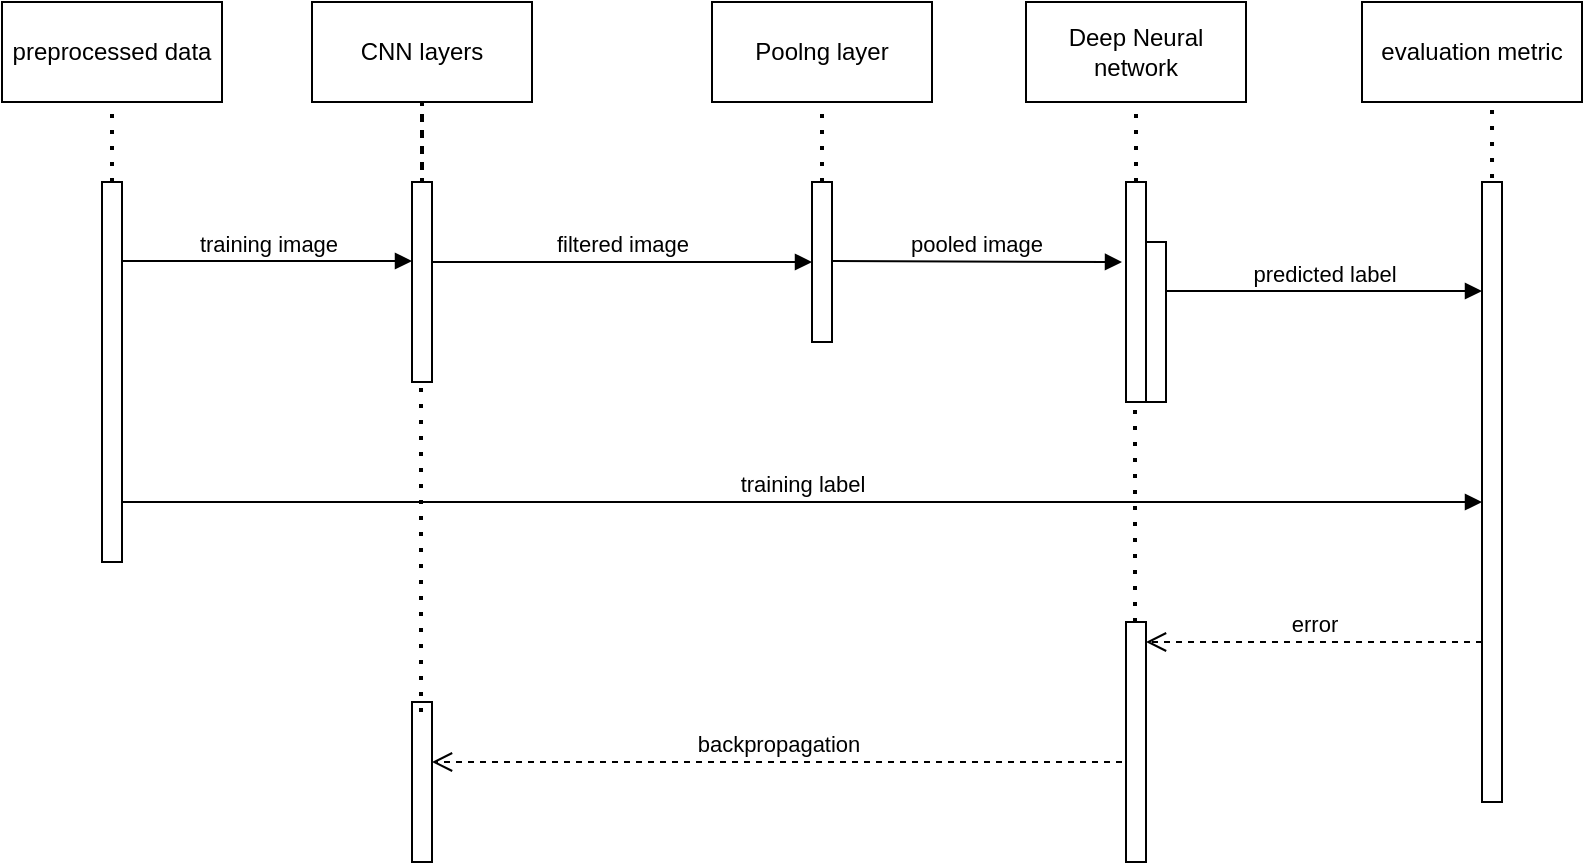 <mxfile version="22.0.4" type="github">
  <diagram name="Page-1" id="2YBvvXClWsGukQMizWep">
    <mxGraphModel dx="1288" dy="525" grid="1" gridSize="10" guides="1" tooltips="1" connect="1" arrows="1" fold="1" page="1" pageScale="1" pageWidth="850" pageHeight="1100" math="0" shadow="0">
      <root>
        <mxCell id="0" />
        <mxCell id="1" parent="0" />
        <mxCell id="W9sdgHJtQuYZdC21zzfx-1" value="preprocessed data" style="html=1;whiteSpace=wrap;" vertex="1" parent="1">
          <mxGeometry x="10" y="30" width="110" height="50" as="geometry" />
        </mxCell>
        <mxCell id="W9sdgHJtQuYZdC21zzfx-2" value="CNN layers" style="html=1;whiteSpace=wrap;" vertex="1" parent="1">
          <mxGeometry x="165" y="30" width="110" height="50" as="geometry" />
        </mxCell>
        <mxCell id="W9sdgHJtQuYZdC21zzfx-3" value="Poolng layer" style="html=1;whiteSpace=wrap;" vertex="1" parent="1">
          <mxGeometry x="365" y="30" width="110" height="50" as="geometry" />
        </mxCell>
        <mxCell id="W9sdgHJtQuYZdC21zzfx-4" value="Deep Neural network" style="html=1;whiteSpace=wrap;" vertex="1" parent="1">
          <mxGeometry x="522" y="30" width="110" height="50" as="geometry" />
        </mxCell>
        <mxCell id="W9sdgHJtQuYZdC21zzfx-6" value="" style="endArrow=none;dashed=1;html=1;dashPattern=1 3;strokeWidth=2;rounded=0;entryX=0.5;entryY=1;entryDx=0;entryDy=0;exitX=0.5;exitY=1;exitDx=0;exitDy=0;" edge="1" parent="1" source="W9sdgHJtQuYZdC21zzfx-2" target="W9sdgHJtQuYZdC21zzfx-2">
          <mxGeometry width="50" height="50" relative="1" as="geometry">
            <mxPoint x="30" y="130" as="sourcePoint" />
            <mxPoint x="30" y="90" as="targetPoint" />
            <Array as="points">
              <mxPoint x="220" y="120" />
            </Array>
          </mxGeometry>
        </mxCell>
        <mxCell id="W9sdgHJtQuYZdC21zzfx-7" value="" style="endArrow=none;dashed=1;html=1;dashPattern=1 3;strokeWidth=2;rounded=0;entryX=0.5;entryY=1;entryDx=0;entryDy=0;" edge="1" parent="1" target="W9sdgHJtQuYZdC21zzfx-3">
          <mxGeometry width="50" height="50" relative="1" as="geometry">
            <mxPoint x="420" y="120" as="sourcePoint" />
            <mxPoint x="445" y="200" as="targetPoint" />
          </mxGeometry>
        </mxCell>
        <mxCell id="W9sdgHJtQuYZdC21zzfx-8" value="" style="endArrow=none;dashed=1;html=1;dashPattern=1 3;strokeWidth=2;rounded=0;entryX=0.5;entryY=1;entryDx=0;entryDy=0;" edge="1" parent="1" target="W9sdgHJtQuYZdC21zzfx-4">
          <mxGeometry width="50" height="50" relative="1" as="geometry">
            <mxPoint x="577" y="120" as="sourcePoint" />
            <mxPoint x="442" y="200" as="targetPoint" />
          </mxGeometry>
        </mxCell>
        <mxCell id="W9sdgHJtQuYZdC21zzfx-9" value="" style="html=1;points=[[0,0,0,0,5],[0,1,0,0,-5],[1,0,0,0,5],[1,1,0,0,-5]];perimeter=orthogonalPerimeter;outlineConnect=0;targetShapes=umlLifeline;portConstraint=eastwest;newEdgeStyle={&quot;curved&quot;:0,&quot;rounded&quot;:0};" vertex="1" parent="1">
          <mxGeometry x="60" y="120" width="10" height="190" as="geometry" />
        </mxCell>
        <mxCell id="W9sdgHJtQuYZdC21zzfx-10" value="" style="html=1;points=[[0,0,0,0,5],[0,1,0,0,-5],[1,0,0,0,5],[1,1,0,0,-5]];perimeter=orthogonalPerimeter;outlineConnect=0;targetShapes=umlLifeline;portConstraint=eastwest;newEdgeStyle={&quot;curved&quot;:0,&quot;rounded&quot;:0};" vertex="1" parent="1">
          <mxGeometry x="215" y="120" width="10" height="100" as="geometry" />
        </mxCell>
        <mxCell id="W9sdgHJtQuYZdC21zzfx-12" value="" style="html=1;points=[[0,0,0,0,5],[0,1,0,0,-5],[1,0,0,0,5],[1,1,0,0,-5]];perimeter=orthogonalPerimeter;outlineConnect=0;targetShapes=umlLifeline;portConstraint=eastwest;newEdgeStyle={&quot;curved&quot;:0,&quot;rounded&quot;:0};" vertex="1" parent="1">
          <mxGeometry x="415" y="120" width="10" height="80" as="geometry" />
        </mxCell>
        <mxCell id="W9sdgHJtQuYZdC21zzfx-13" value="filtered image" style="html=1;verticalAlign=bottom;endArrow=block;curved=0;rounded=0;" edge="1" parent="1" source="W9sdgHJtQuYZdC21zzfx-10" target="W9sdgHJtQuYZdC21zzfx-12">
          <mxGeometry width="80" relative="1" as="geometry">
            <mxPoint x="235" y="160" as="sourcePoint" />
            <mxPoint x="315" y="160" as="targetPoint" />
            <Array as="points">
              <mxPoint x="255" y="160" />
            </Array>
          </mxGeometry>
        </mxCell>
        <mxCell id="W9sdgHJtQuYZdC21zzfx-14" value="" style="endArrow=none;dashed=1;html=1;dashPattern=1 3;strokeWidth=2;rounded=0;entryX=0.5;entryY=1;entryDx=0;entryDy=0;" edge="1" parent="1" source="W9sdgHJtQuYZdC21zzfx-9" target="W9sdgHJtQuYZdC21zzfx-1">
          <mxGeometry width="50" height="50" relative="1" as="geometry">
            <mxPoint x="20" y="130" as="sourcePoint" />
            <mxPoint x="60" y="80" as="targetPoint" />
            <Array as="points" />
          </mxGeometry>
        </mxCell>
        <mxCell id="W9sdgHJtQuYZdC21zzfx-15" value="" style="html=1;points=[[0,0,0,0,5],[0,1,0,0,-5],[1,0,0,0,5],[1,1,0,0,-5]];perimeter=orthogonalPerimeter;outlineConnect=0;targetShapes=umlLifeline;portConstraint=eastwest;newEdgeStyle={&quot;curved&quot;:0,&quot;rounded&quot;:0};" vertex="1" parent="1">
          <mxGeometry x="572" y="120" width="10" height="110" as="geometry" />
        </mxCell>
        <mxCell id="W9sdgHJtQuYZdC21zzfx-16" value="" style="html=1;points=[[0,0,0,0,5],[0,1,0,0,-5],[1,0,0,0,5],[1,1,0,0,-5]];perimeter=orthogonalPerimeter;outlineConnect=0;targetShapes=umlLifeline;portConstraint=eastwest;newEdgeStyle={&quot;curved&quot;:0,&quot;rounded&quot;:0};" vertex="1" parent="1">
          <mxGeometry x="582" y="150" width="10" height="80" as="geometry" />
        </mxCell>
        <mxCell id="W9sdgHJtQuYZdC21zzfx-17" value="evaluation metric" style="html=1;whiteSpace=wrap;" vertex="1" parent="1">
          <mxGeometry x="690" y="30" width="110" height="50" as="geometry" />
        </mxCell>
        <mxCell id="W9sdgHJtQuYZdC21zzfx-18" value="" style="endArrow=none;dashed=1;html=1;dashPattern=1 3;strokeWidth=2;rounded=0;entryX=0.591;entryY=0.98;entryDx=0;entryDy=0;entryPerimeter=0;" edge="1" parent="1" target="W9sdgHJtQuYZdC21zzfx-17">
          <mxGeometry width="50" height="50" relative="1" as="geometry">
            <mxPoint x="755" y="270" as="sourcePoint" />
            <mxPoint x="744.5" y="80" as="targetPoint" />
          </mxGeometry>
        </mxCell>
        <mxCell id="W9sdgHJtQuYZdC21zzfx-19" value="" style="html=1;points=[[0,0,0,0,5],[0,1,0,0,-5],[1,0,0,0,5],[1,1,0,0,-5]];perimeter=orthogonalPerimeter;outlineConnect=0;targetShapes=umlLifeline;portConstraint=eastwest;newEdgeStyle={&quot;curved&quot;:0,&quot;rounded&quot;:0};" vertex="1" parent="1">
          <mxGeometry x="750" y="120" width="10" height="310" as="geometry" />
        </mxCell>
        <mxCell id="W9sdgHJtQuYZdC21zzfx-20" value="error" style="html=1;verticalAlign=bottom;endArrow=open;dashed=1;endSize=8;curved=0;rounded=0;" edge="1" parent="1" source="W9sdgHJtQuYZdC21zzfx-19" target="W9sdgHJtQuYZdC21zzfx-21">
          <mxGeometry relative="1" as="geometry">
            <mxPoint x="740" y="260" as="sourcePoint" />
            <mxPoint x="590" y="280" as="targetPoint" />
            <Array as="points">
              <mxPoint x="700" y="350" />
            </Array>
          </mxGeometry>
        </mxCell>
        <mxCell id="W9sdgHJtQuYZdC21zzfx-21" value="" style="html=1;points=[[0,0,0,0,5],[0,1,0,0,-5],[1,0,0,0,5],[1,1,0,0,-5]];perimeter=orthogonalPerimeter;outlineConnect=0;targetShapes=umlLifeline;portConstraint=eastwest;newEdgeStyle={&quot;curved&quot;:0,&quot;rounded&quot;:0};" vertex="1" parent="1">
          <mxGeometry x="572" y="340" width="10" height="120" as="geometry" />
        </mxCell>
        <mxCell id="W9sdgHJtQuYZdC21zzfx-22" value="backpropagation" style="html=1;verticalAlign=bottom;endArrow=open;dashed=1;endSize=8;curved=0;rounded=0;" edge="1" parent="1" target="W9sdgHJtQuYZdC21zzfx-24">
          <mxGeometry relative="1" as="geometry">
            <mxPoint x="570" y="410" as="sourcePoint" />
            <mxPoint x="240" y="410" as="targetPoint" />
          </mxGeometry>
        </mxCell>
        <mxCell id="W9sdgHJtQuYZdC21zzfx-23" value="pooled image" style="html=1;verticalAlign=bottom;endArrow=block;curved=0;rounded=0;" edge="1" parent="1">
          <mxGeometry width="80" relative="1" as="geometry">
            <mxPoint x="425" y="159.5" as="sourcePoint" />
            <mxPoint x="570" y="160" as="targetPoint" />
          </mxGeometry>
        </mxCell>
        <mxCell id="W9sdgHJtQuYZdC21zzfx-24" value="" style="html=1;points=[[0,0,0,0,5],[0,1,0,0,-5],[1,0,0,0,5],[1,1,0,0,-5]];perimeter=orthogonalPerimeter;outlineConnect=0;targetShapes=umlLifeline;portConstraint=eastwest;newEdgeStyle={&quot;curved&quot;:0,&quot;rounded&quot;:0};" vertex="1" parent="1">
          <mxGeometry x="215" y="380" width="10" height="80" as="geometry" />
        </mxCell>
        <mxCell id="W9sdgHJtQuYZdC21zzfx-27" value="training image" style="html=1;verticalAlign=bottom;endArrow=block;curved=0;rounded=0;" edge="1" parent="1" target="W9sdgHJtQuYZdC21zzfx-10">
          <mxGeometry width="80" relative="1" as="geometry">
            <mxPoint x="70" y="159.5" as="sourcePoint" />
            <mxPoint x="150" y="159.5" as="targetPoint" />
          </mxGeometry>
        </mxCell>
        <mxCell id="W9sdgHJtQuYZdC21zzfx-28" value="training label" style="html=1;verticalAlign=bottom;endArrow=block;curved=0;rounded=0;" edge="1" parent="1">
          <mxGeometry width="80" relative="1" as="geometry">
            <mxPoint x="70" y="280" as="sourcePoint" />
            <mxPoint x="750" y="280" as="targetPoint" />
          </mxGeometry>
        </mxCell>
        <mxCell id="W9sdgHJtQuYZdC21zzfx-29" value="" style="endArrow=none;dashed=1;html=1;dashPattern=1 3;strokeWidth=2;rounded=0;" edge="1" parent="1" source="W9sdgHJtQuYZdC21zzfx-21">
          <mxGeometry width="50" height="50" relative="1" as="geometry">
            <mxPoint x="576.5" y="330" as="sourcePoint" />
            <mxPoint x="576.5" y="230" as="targetPoint" />
          </mxGeometry>
        </mxCell>
        <mxCell id="W9sdgHJtQuYZdC21zzfx-30" value="" style="endArrow=none;dashed=1;html=1;dashPattern=1 3;strokeWidth=2;rounded=0;entryX=0;entryY=1;entryDx=0;entryDy=-5;entryPerimeter=0;" edge="1" parent="1">
          <mxGeometry width="50" height="50" relative="1" as="geometry">
            <mxPoint x="219.5" y="385" as="sourcePoint" />
            <mxPoint x="219.5" y="220" as="targetPoint" />
          </mxGeometry>
        </mxCell>
        <mxCell id="W9sdgHJtQuYZdC21zzfx-31" value="predicted label" style="html=1;verticalAlign=bottom;endArrow=block;curved=0;rounded=0;" edge="1" parent="1" target="W9sdgHJtQuYZdC21zzfx-19">
          <mxGeometry width="80" relative="1" as="geometry">
            <mxPoint x="592" y="174.5" as="sourcePoint" />
            <mxPoint x="672" y="174.5" as="targetPoint" />
          </mxGeometry>
        </mxCell>
      </root>
    </mxGraphModel>
  </diagram>
</mxfile>
